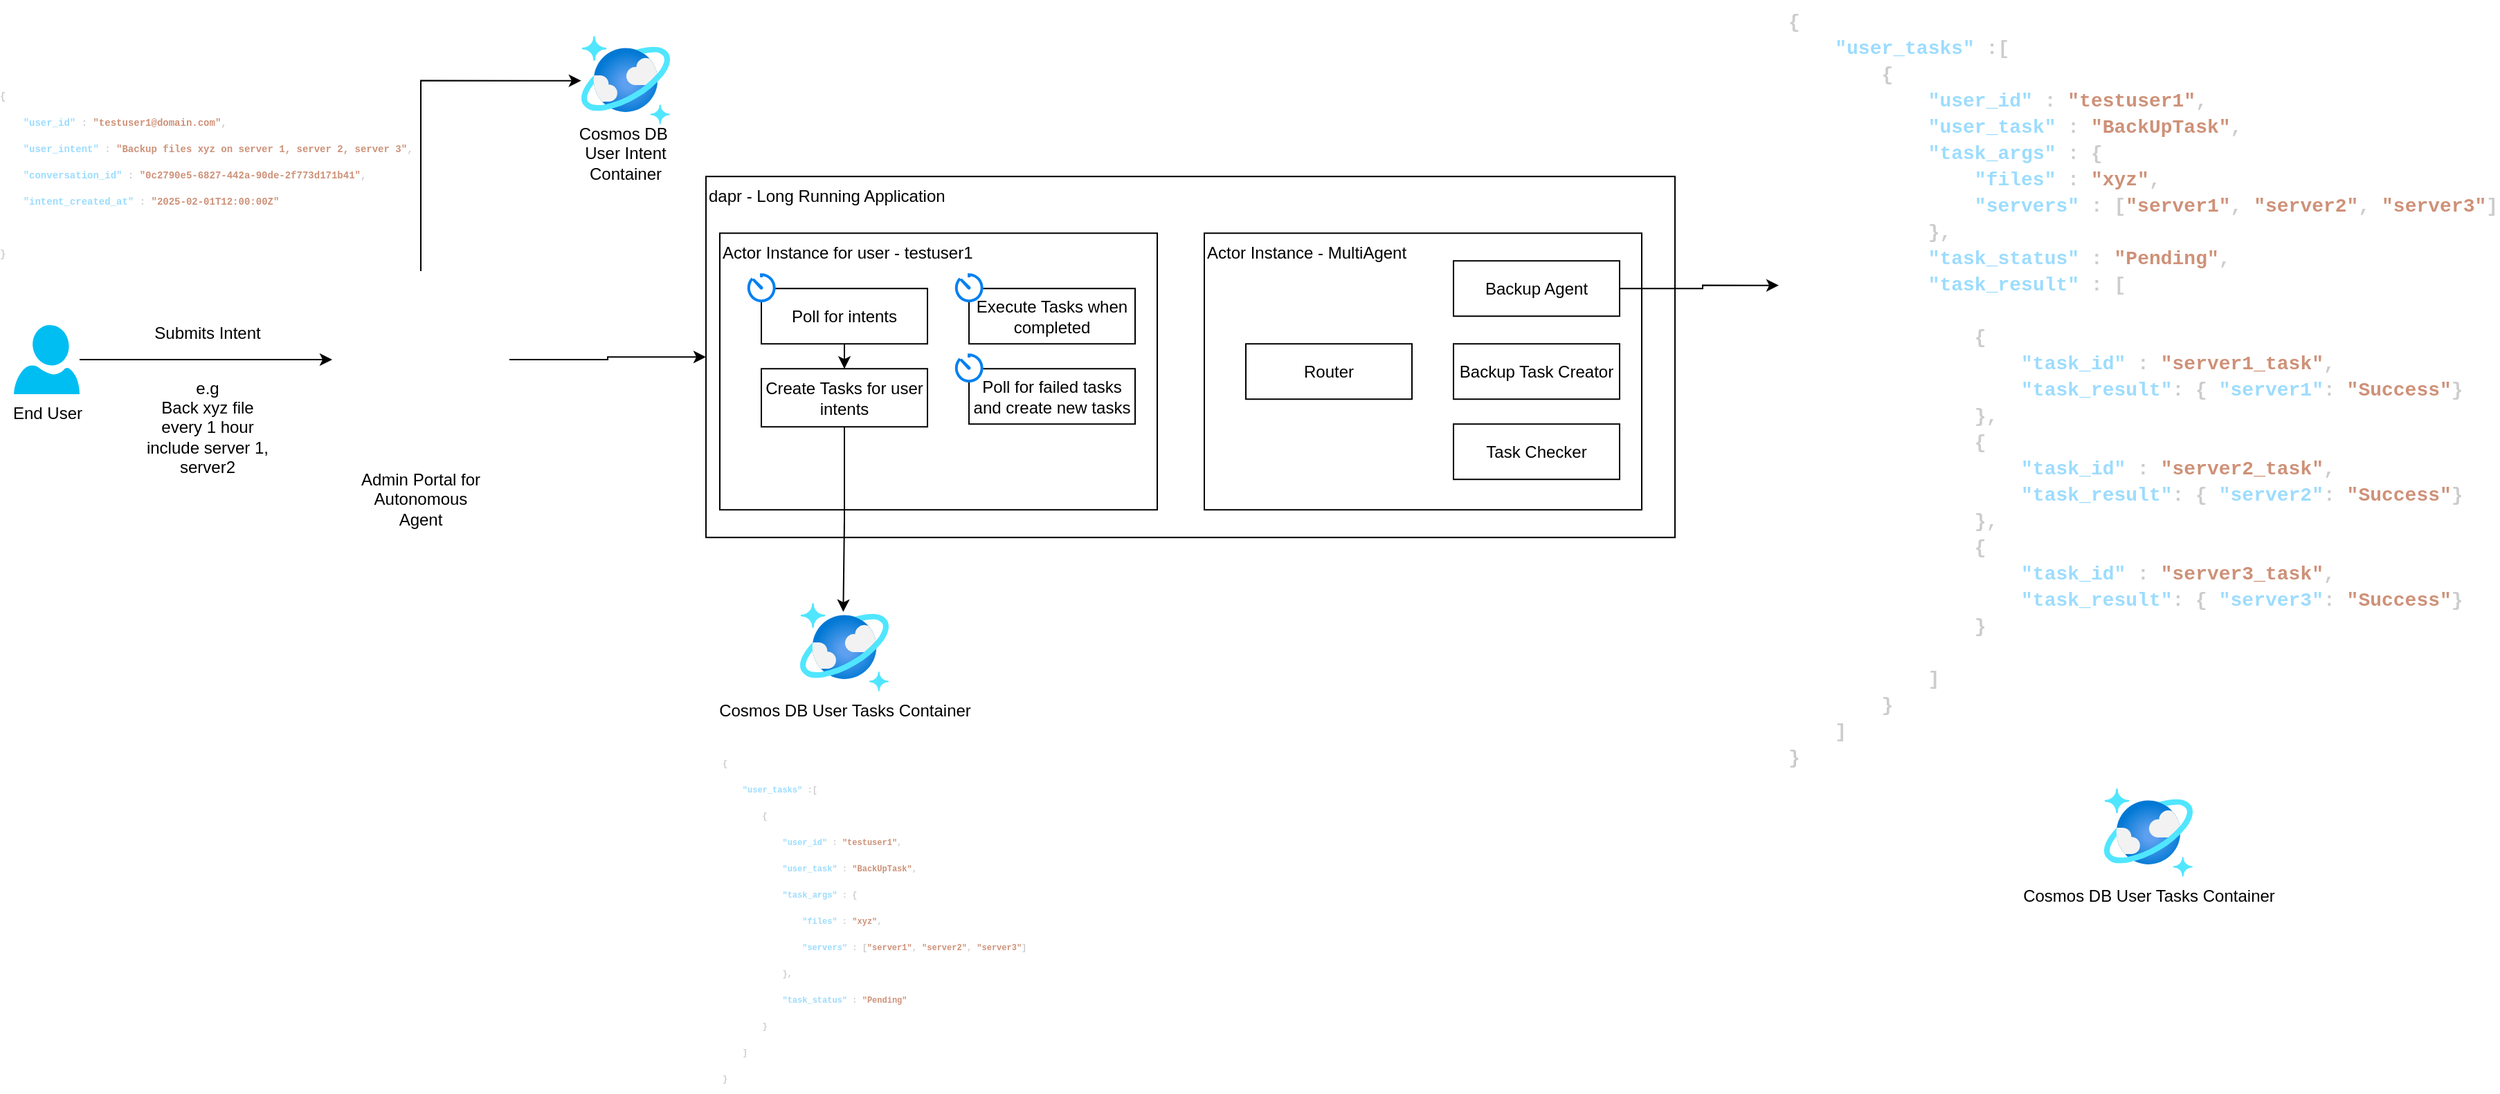 <mxfile version="26.0.10">
  <diagram name="Page-1" id="K0oCxp89qDIXr9hEt2mJ">
    <mxGraphModel dx="1475" dy="1024" grid="1" gridSize="10" guides="1" tooltips="1" connect="1" arrows="1" fold="1" page="1" pageScale="1" pageWidth="850" pageHeight="1100" math="0" shadow="0">
      <root>
        <mxCell id="0" />
        <mxCell id="1" parent="0" />
        <mxCell id="KVgxJj5szUVQEYvC7GFh-10" style="edgeStyle=orthogonalEdgeStyle;rounded=0;orthogonalLoop=1;jettySize=auto;html=1;exitX=1;exitY=0.5;exitDx=0;exitDy=0;entryX=0;entryY=0.5;entryDx=0;entryDy=0;" edge="1" parent="1" source="KbBeaDYyXb4g7AQegkjA-1" target="KbBeaDYyXb4g7AQegkjA-21">
          <mxGeometry relative="1" as="geometry" />
        </mxCell>
        <mxCell id="KbBeaDYyXb4g7AQegkjA-1" value="" style="shape=image;html=1;verticalAlign=top;verticalLabelPosition=bottom;labelBackgroundColor=#ffffff;imageAspect=0;aspect=fixed;image=https://cdn4.iconfinder.com/data/icons/essentials-74/24/004_-_Website-128.png" parent="1" vertex="1">
          <mxGeometry x="280" y="330" width="128" height="128" as="geometry" />
        </mxCell>
        <mxCell id="KbBeaDYyXb4g7AQegkjA-3" style="edgeStyle=orthogonalEdgeStyle;rounded=0;orthogonalLoop=1;jettySize=auto;html=1;entryX=0;entryY=0.5;entryDx=0;entryDy=0;" parent="1" source="KbBeaDYyXb4g7AQegkjA-2" target="KbBeaDYyXb4g7AQegkjA-1" edge="1">
          <mxGeometry relative="1" as="geometry" />
        </mxCell>
        <mxCell id="KbBeaDYyXb4g7AQegkjA-2" value="End User" style="verticalLabelPosition=bottom;html=1;verticalAlign=top;align=center;strokeColor=none;fillColor=#00BEF2;shape=mxgraph.azure.user;" parent="1" vertex="1">
          <mxGeometry x="50" y="369" width="47.5" height="50" as="geometry" />
        </mxCell>
        <mxCell id="KbBeaDYyXb4g7AQegkjA-4" value="Submits Intent" style="text;html=1;align=center;verticalAlign=middle;whiteSpace=wrap;rounded=0;" parent="1" vertex="1">
          <mxGeometry x="140" y="360" width="100" height="30" as="geometry" />
        </mxCell>
        <mxCell id="KbBeaDYyXb4g7AQegkjA-6" value="e.g&lt;br&gt;Back xyz file every 1 hour include server 1, server2" style="text;html=1;align=center;verticalAlign=middle;whiteSpace=wrap;rounded=0;" parent="1" vertex="1">
          <mxGeometry x="140" y="428" width="100" height="30" as="geometry" />
        </mxCell>
        <mxCell id="KbBeaDYyXb4g7AQegkjA-7" value="Admin Portal for Autonomous Agent" style="text;html=1;align=center;verticalAlign=middle;whiteSpace=wrap;rounded=0;" parent="1" vertex="1">
          <mxGeometry x="294" y="480" width="100" height="30" as="geometry" />
        </mxCell>
        <mxCell id="KbBeaDYyXb4g7AQegkjA-8" value="" style="image;aspect=fixed;html=1;points=[];align=center;fontSize=12;image=img/lib/azure2/databases/Azure_Cosmos_DB.svg;" parent="1" vertex="1">
          <mxGeometry x="460" y="160" width="64" height="64" as="geometry" />
        </mxCell>
        <mxCell id="KbBeaDYyXb4g7AQegkjA-9" value="Cosmos DB&amp;nbsp;&lt;div&gt;User Intent Container&lt;/div&gt;" style="text;html=1;align=center;verticalAlign=middle;whiteSpace=wrap;rounded=0;" parent="1" vertex="1">
          <mxGeometry x="442" y="230" width="100" height="30" as="geometry" />
        </mxCell>
        <mxCell id="KbBeaDYyXb4g7AQegkjA-10" style="edgeStyle=orthogonalEdgeStyle;rounded=0;orthogonalLoop=1;jettySize=auto;html=1;exitX=0.5;exitY=0;exitDx=0;exitDy=0;entryX=-0.002;entryY=0.505;entryDx=0;entryDy=0;entryPerimeter=0;" parent="1" source="KbBeaDYyXb4g7AQegkjA-1" target="KbBeaDYyXb4g7AQegkjA-8" edge="1">
          <mxGeometry relative="1" as="geometry" />
        </mxCell>
        <mxCell id="KbBeaDYyXb4g7AQegkjA-21" value="dapr - Long Running Application" style="rounded=0;whiteSpace=wrap;html=1;verticalAlign=top;align=left;" parent="1" vertex="1">
          <mxGeometry x="550" y="261.61" width="700" height="261" as="geometry" />
        </mxCell>
        <mxCell id="KbBeaDYyXb4g7AQegkjA-22" value="Actor Instance for user - testuser1" style="rounded=0;whiteSpace=wrap;html=1;verticalAlign=top;align=left;" parent="1" vertex="1">
          <mxGeometry x="560" y="302.61" width="316" height="200" as="geometry" />
        </mxCell>
        <mxCell id="KbBeaDYyXb4g7AQegkjA-26" style="edgeStyle=orthogonalEdgeStyle;rounded=0;orthogonalLoop=1;jettySize=auto;html=1;" parent="1" source="KbBeaDYyXb4g7AQegkjA-23" target="KbBeaDYyXb4g7AQegkjA-24" edge="1">
          <mxGeometry relative="1" as="geometry" />
        </mxCell>
        <mxCell id="KbBeaDYyXb4g7AQegkjA-23" value="Poll for intents" style="rounded=0;whiteSpace=wrap;html=1;" parent="1" vertex="1">
          <mxGeometry x="590" y="342.61" width="120" height="40" as="geometry" />
        </mxCell>
        <mxCell id="KbBeaDYyXb4g7AQegkjA-24" value="Create Tasks for user intents" style="rounded=0;whiteSpace=wrap;html=1;" parent="1" vertex="1">
          <mxGeometry x="590" y="400.61" width="120" height="42" as="geometry" />
        </mxCell>
        <mxCell id="KbBeaDYyXb4g7AQegkjA-28" value="" style="html=1;verticalLabelPosition=bottom;align=center;labelBackgroundColor=#ffffff;verticalAlign=top;strokeWidth=2;strokeColor=#0080F0;shadow=0;dashed=0;shape=mxgraph.ios7.icons.gauge;" parent="1" vertex="1">
          <mxGeometry x="580" y="332.61" width="20" height="20" as="geometry" />
        </mxCell>
        <mxCell id="KbBeaDYyXb4g7AQegkjA-29" value="Execute Tasks when completed" style="rounded=0;whiteSpace=wrap;html=1;" parent="1" vertex="1">
          <mxGeometry x="740" y="342.61" width="120" height="40" as="geometry" />
        </mxCell>
        <mxCell id="KbBeaDYyXb4g7AQegkjA-30" value="" style="html=1;verticalLabelPosition=bottom;align=center;labelBackgroundColor=#ffffff;verticalAlign=top;strokeWidth=2;strokeColor=#0080F0;shadow=0;dashed=0;shape=mxgraph.ios7.icons.gauge;" parent="1" vertex="1">
          <mxGeometry x="730" y="332.61" width="20" height="20" as="geometry" />
        </mxCell>
        <mxCell id="KbBeaDYyXb4g7AQegkjA-31" value="Poll for failed tasks and create new tasks" style="rounded=0;whiteSpace=wrap;html=1;" parent="1" vertex="1">
          <mxGeometry x="740" y="400.61" width="120" height="40" as="geometry" />
        </mxCell>
        <mxCell id="KbBeaDYyXb4g7AQegkjA-32" value="" style="html=1;verticalLabelPosition=bottom;align=center;labelBackgroundColor=#ffffff;verticalAlign=top;strokeWidth=2;strokeColor=#0080F0;shadow=0;dashed=0;shape=mxgraph.ios7.icons.gauge;" parent="1" vertex="1">
          <mxGeometry x="730" y="390.61" width="20" height="20" as="geometry" />
        </mxCell>
        <mxCell id="KbBeaDYyXb4g7AQegkjA-33" value="Cosmos DB User Tasks Container" style="image;aspect=fixed;html=1;points=[];align=center;fontSize=12;image=img/lib/azure2/databases/Azure_Cosmos_DB.svg;" parent="1" vertex="1">
          <mxGeometry x="618" y="570" width="64" height="64" as="geometry" />
        </mxCell>
        <mxCell id="KbBeaDYyXb4g7AQegkjA-34" style="edgeStyle=orthogonalEdgeStyle;rounded=0;orthogonalLoop=1;jettySize=auto;html=1;entryX=0.487;entryY=0.059;entryDx=0;entryDy=0;entryPerimeter=0;" parent="1" source="KbBeaDYyXb4g7AQegkjA-24" edge="1">
          <mxGeometry relative="1" as="geometry">
            <mxPoint x="649.168" y="576.386" as="targetPoint" />
          </mxGeometry>
        </mxCell>
        <mxCell id="KbBeaDYyXb4g7AQegkjA-35" value="&lt;div style=&quot;color: rgb(204, 204, 204); font-family: Consolas, &amp;quot;Courier New&amp;quot;, monospace; line-height: 19px; white-space: pre;&quot;&gt;&lt;div&gt;&lt;span style=&quot;color: #cccccc;&quot;&gt;{&lt;/span&gt;&lt;/div&gt;&lt;div&gt;&lt;span style=&quot;color: #cccccc;&quot;&gt;&amp;nbsp; &amp;nbsp; &lt;/span&gt;&lt;span style=&quot;color: #9cdcfe;&quot;&gt;&quot;user_tasks&quot;&lt;/span&gt;&lt;span style=&quot;color: #cccccc;&quot;&gt; :[&lt;/span&gt;&lt;/div&gt;&lt;div&gt;&lt;span style=&quot;color: #cccccc;&quot;&gt;&amp;nbsp; &amp;nbsp; &amp;nbsp; &amp;nbsp; {&lt;/span&gt;&lt;/div&gt;&lt;div&gt;&lt;span style=&quot;color: #cccccc;&quot;&gt;&amp;nbsp; &amp;nbsp; &amp;nbsp; &amp;nbsp; &amp;nbsp; &amp;nbsp; &lt;/span&gt;&lt;span style=&quot;color: #9cdcfe;&quot;&gt;&quot;user_id&quot;&lt;/span&gt;&lt;span style=&quot;color: #cccccc;&quot;&gt; : &lt;/span&gt;&lt;span style=&quot;color: #ce9178;&quot;&gt;&quot;testuser1&quot;&lt;/span&gt;&lt;span style=&quot;color: #cccccc;&quot;&gt;,&lt;/span&gt;&lt;/div&gt;&lt;div&gt;&lt;span style=&quot;color: #cccccc;&quot;&gt;&amp;nbsp; &amp;nbsp; &amp;nbsp; &amp;nbsp; &amp;nbsp; &amp;nbsp; &lt;/span&gt;&lt;span style=&quot;color: #9cdcfe;&quot;&gt;&quot;user_task&quot;&lt;/span&gt;&lt;span style=&quot;color: #cccccc;&quot;&gt; : &lt;/span&gt;&lt;span style=&quot;color: #ce9178;&quot;&gt;&quot;BackUpTask&quot;&lt;/span&gt;&lt;span style=&quot;color: #cccccc;&quot;&gt;,&lt;/span&gt;&lt;/div&gt;&lt;div&gt;&lt;span style=&quot;color: #cccccc;&quot;&gt;&amp;nbsp; &amp;nbsp; &amp;nbsp; &amp;nbsp; &amp;nbsp; &amp;nbsp; &lt;/span&gt;&lt;span style=&quot;color: #9cdcfe;&quot;&gt;&quot;task_args&quot;&lt;/span&gt;&lt;span style=&quot;color: #cccccc;&quot;&gt; : {&lt;/span&gt;&lt;/div&gt;&lt;div&gt;&lt;span style=&quot;color: #cccccc;&quot;&gt;&amp;nbsp; &amp;nbsp; &amp;nbsp; &amp;nbsp; &amp;nbsp; &amp;nbsp; &amp;nbsp; &amp;nbsp; &lt;/span&gt;&lt;span style=&quot;color: #9cdcfe;&quot;&gt;&quot;files&quot;&lt;/span&gt;&lt;span style=&quot;color: #cccccc;&quot;&gt; : &lt;/span&gt;&lt;span style=&quot;color: #ce9178;&quot;&gt;&quot;xyz&quot;&lt;/span&gt;&lt;span style=&quot;color: #cccccc;&quot;&gt;,&lt;/span&gt;&lt;/div&gt;&lt;div&gt;&lt;span style=&quot;color: #cccccc;&quot;&gt;&amp;nbsp; &amp;nbsp; &amp;nbsp; &amp;nbsp; &amp;nbsp; &amp;nbsp; &amp;nbsp; &amp;nbsp; &lt;/span&gt;&lt;span style=&quot;color: #9cdcfe;&quot;&gt;&quot;servers&quot;&lt;/span&gt;&lt;span style=&quot;color: #cccccc;&quot;&gt; : [&lt;/span&gt;&lt;span style=&quot;color: #ce9178;&quot;&gt;&quot;server1&quot;&lt;/span&gt;&lt;span style=&quot;color: #cccccc;&quot;&gt;, &lt;/span&gt;&lt;span style=&quot;color: #ce9178;&quot;&gt;&quot;server2&quot;&lt;/span&gt;&lt;span style=&quot;color: #cccccc;&quot;&gt;, &lt;/span&gt;&lt;span style=&quot;color: #ce9178;&quot;&gt;&quot;server3&quot;&lt;/span&gt;&lt;span style=&quot;color: #cccccc;&quot;&gt;]&lt;/span&gt;&lt;/div&gt;&lt;div&gt;&lt;span style=&quot;color: #cccccc;&quot;&gt;&amp;nbsp; &amp;nbsp; &amp;nbsp; &amp;nbsp; &amp;nbsp; &amp;nbsp; },&lt;/span&gt;&lt;/div&gt;&lt;div&gt;&lt;span style=&quot;color: #cccccc;&quot;&gt;&amp;nbsp; &amp;nbsp; &amp;nbsp; &amp;nbsp; &amp;nbsp; &amp;nbsp; &lt;/span&gt;&lt;span style=&quot;color: #9cdcfe;&quot;&gt;&quot;task_status&quot;&lt;/span&gt;&lt;span style=&quot;color: #cccccc;&quot;&gt; : &lt;/span&gt;&lt;span style=&quot;color: #ce9178;&quot;&gt;&quot;Pending&quot;&lt;/span&gt;&lt;/div&gt;&lt;div&gt;&lt;span style=&quot;color: #cccccc;&quot;&gt;&amp;nbsp; &amp;nbsp; &amp;nbsp; &amp;nbsp; }&lt;/span&gt;&lt;/div&gt;&lt;div&gt;&lt;span style=&quot;color: #cccccc;&quot;&gt;&amp;nbsp; &amp;nbsp; ]&lt;/span&gt;&lt;/div&gt;&lt;div&gt;&lt;span style=&quot;color: #cccccc;&quot;&gt;}&lt;/span&gt;&lt;/div&gt;&lt;/div&gt;" style="text;whiteSpace=wrap;html=1;labelBackgroundColor=default;fontSize=6;fontStyle=1" parent="1" vertex="1">
          <mxGeometry x="560" y="670" width="200" height="230" as="geometry" />
        </mxCell>
        <UserObject label="&lt;div style=&quot;color: rgb(204, 204, 204); font-family: Consolas, &amp;quot;Courier New&amp;quot;, monospace; line-height: 19px; white-space: pre;&quot;&gt;&lt;div&gt;&lt;span style=&quot;color: #cccccc;&quot;&gt;{&lt;/span&gt;&lt;/div&gt;&lt;div&gt;&lt;span style=&quot;color: #cccccc;&quot;&gt;&amp;nbsp; &amp;nbsp; &lt;/span&gt;&lt;span style=&quot;color: #9cdcfe;&quot;&gt;&quot;user_id&quot;&lt;/span&gt;&lt;span style=&quot;color: #cccccc;&quot;&gt; : &lt;/span&gt;&lt;span style=&quot;color: #ce9178;&quot;&gt;&quot;testuser1@domain.com&quot;&lt;/span&gt;&lt;span style=&quot;color: #cccccc;&quot;&gt;,&lt;/span&gt;&lt;/div&gt;&lt;div&gt;&lt;span style=&quot;color: #cccccc;&quot;&gt;&amp;nbsp; &amp;nbsp; &lt;/span&gt;&lt;span style=&quot;color: #9cdcfe;&quot;&gt;&quot;user_intent&quot;&lt;/span&gt;&lt;span style=&quot;color: #cccccc;&quot;&gt; : &lt;/span&gt;&lt;span style=&quot;color: #ce9178;&quot;&gt;&quot;Backup files xyz on server 1, server 2, server 3&quot;&lt;/span&gt;&lt;span style=&quot;color: #cccccc;&quot;&gt;,&lt;/span&gt;&lt;/div&gt;&lt;div&gt;&lt;span style=&quot;color: #cccccc;&quot;&gt;&amp;nbsp; &amp;nbsp; &lt;/span&gt;&lt;span style=&quot;color: #9cdcfe;&quot;&gt;&quot;conversation_id&quot;&lt;/span&gt;&lt;span style=&quot;color: #cccccc;&quot;&gt; : &lt;/span&gt;&lt;span style=&quot;color: #ce9178;&quot;&gt;&quot;0c2790e5-6827-442a-90de-2f773d171b41&quot;&lt;/span&gt;&lt;span style=&quot;color: #cccccc;&quot;&gt;,&lt;/span&gt;&lt;/div&gt;&lt;div&gt;&lt;span style=&quot;color: #cccccc;&quot;&gt;&amp;nbsp; &amp;nbsp; &lt;/span&gt;&lt;span style=&quot;color: #9cdcfe;&quot;&gt;&quot;intent_created_at&quot;&lt;/span&gt;&lt;span style=&quot;color: #cccccc;&quot;&gt; : &lt;/span&gt;&lt;span style=&quot;color: #ce9178;&quot;&gt;&quot;2025-02-01T12:00:00Z&quot;&lt;/span&gt;&lt;/div&gt;&lt;br&gt;&lt;div&gt;&lt;span style=&quot;color: #cccccc;&quot;&gt;}&lt;/span&gt;&lt;/div&gt;&lt;/div&gt;" link="&lt;div style=&quot;color: #cccccc;background-color: #1f1f1f;font-family: Consolas, &#39;Courier New&#39;, monospace;font-weight: normal;font-size: 14px;line-height: 19px;white-space: pre;&quot;&gt;&lt;div&gt;&lt;span style=&quot;color: #cccccc;&quot;&gt;{&lt;/span&gt;&lt;/div&gt;&lt;div&gt;&lt;span style=&quot;color: #cccccc;&quot;&gt;&amp;nbsp; &amp;nbsp; &lt;/span&gt;&lt;span style=&quot;color: #9cdcfe;&quot;&gt;&quot;user_id&quot;&lt;/span&gt;&lt;span style=&quot;color: #cccccc;&quot;&gt; : &lt;/span&gt;&lt;span style=&quot;color: #ce9178;&quot;&gt;&quot;testuser1@domain.com&quot;&lt;/span&gt;&lt;span style=&quot;color: #cccccc;&quot;&gt;,&lt;/span&gt;&lt;/div&gt;&lt;div&gt;&lt;span style=&quot;color: #cccccc;&quot;&gt;&amp;nbsp; &amp;nbsp; &lt;/span&gt;&lt;span style=&quot;color: #9cdcfe;&quot;&gt;&quot;user_intent&quot;&lt;/span&gt;&lt;span style=&quot;color: #cccccc;&quot;&gt; : &lt;/span&gt;&lt;span style=&quot;color: #ce9178;&quot;&gt;&quot;Backup files xyz on server 1, server 2, server 3&quot;&lt;/span&gt;&lt;span style=&quot;color: #cccccc;&quot;&gt;,&lt;/span&gt;&lt;/div&gt;&lt;div&gt;&lt;span style=&quot;color: #cccccc;&quot;&gt;&amp;nbsp; &amp;nbsp; &lt;/span&gt;&lt;span style=&quot;color: #9cdcfe;&quot;&gt;&quot;conversation_id&quot;&lt;/span&gt;&lt;span style=&quot;color: #cccccc;&quot;&gt; : &lt;/span&gt;&lt;span style=&quot;color: #ce9178;&quot;&gt;&quot;0c2790e5-6827-442a-90de-2f773d171b41&quot;&lt;/span&gt;&lt;span style=&quot;color: #cccccc;&quot;&gt;,&lt;/span&gt;&lt;/div&gt;&lt;div&gt;&lt;span style=&quot;color: #cccccc;&quot;&gt;&amp;nbsp; &amp;nbsp; &lt;/span&gt;&lt;span style=&quot;color: #9cdcfe;&quot;&gt;&quot;intent_created_at&quot;&lt;/span&gt;&lt;span style=&quot;color: #cccccc;&quot;&gt; : &lt;/span&gt;&lt;span style=&quot;color: #ce9178;&quot;&gt;&quot;2025-02-01T12:00:00Z&quot;&lt;/span&gt;&lt;/div&gt;&lt;br&gt;&lt;div&gt;&lt;span style=&quot;color: #cccccc;&quot;&gt;}&lt;/span&gt;&lt;/div&gt;&lt;/div&gt;" id="KbBeaDYyXb4g7AQegkjA-36">
          <mxCell style="text;whiteSpace=wrap;html=1;labelBackgroundColor=default;fontSize=7;fontStyle=1;spacing=0;" parent="1" vertex="1">
            <mxGeometry x="40" y="190" width="276" height="140" as="geometry" />
          </mxCell>
        </UserObject>
        <mxCell id="KVgxJj5szUVQEYvC7GFh-1" value="Actor Instance - MultiAgent" style="rounded=0;whiteSpace=wrap;html=1;verticalAlign=top;align=left;" vertex="1" parent="1">
          <mxGeometry x="910" y="302.61" width="316" height="200" as="geometry" />
        </mxCell>
        <mxCell id="KVgxJj5szUVQEYvC7GFh-2" value="Router" style="rounded=0;whiteSpace=wrap;html=1;" vertex="1" parent="1">
          <mxGeometry x="940" y="382.61" width="120" height="40" as="geometry" />
        </mxCell>
        <mxCell id="KVgxJj5szUVQEYvC7GFh-3" value="Backup Agent" style="rounded=0;whiteSpace=wrap;html=1;" vertex="1" parent="1">
          <mxGeometry x="1090" y="322.61" width="120" height="40" as="geometry" />
        </mxCell>
        <mxCell id="KVgxJj5szUVQEYvC7GFh-4" value="Backup Task Creator" style="rounded=0;whiteSpace=wrap;html=1;" vertex="1" parent="1">
          <mxGeometry x="1090" y="382.61" width="120" height="40" as="geometry" />
        </mxCell>
        <mxCell id="KVgxJj5szUVQEYvC7GFh-5" value="Task Checker" style="rounded=0;whiteSpace=wrap;html=1;" vertex="1" parent="1">
          <mxGeometry x="1090" y="440.61" width="120" height="40" as="geometry" />
        </mxCell>
        <mxCell id="KVgxJj5szUVQEYvC7GFh-7" value="&lt;div style=&quot;color: rgb(204, 204, 204); font-family: Consolas, &amp;quot;Courier New&amp;quot;, monospace; font-size: 14px; line-height: 19px; white-space: pre;&quot;&gt;&lt;div&gt;&lt;span style=&quot;color: #cccccc;&quot;&gt;{&lt;/span&gt;&lt;/div&gt;&lt;div&gt;&lt;span style=&quot;color: #cccccc;&quot;&gt;&amp;nbsp; &amp;nbsp; &lt;/span&gt;&lt;span style=&quot;color: #9cdcfe;&quot;&gt;&quot;user_tasks&quot;&lt;/span&gt;&lt;span style=&quot;color: #cccccc;&quot;&gt; :[&lt;/span&gt;&lt;/div&gt;&lt;div&gt;&lt;span style=&quot;color: #cccccc;&quot;&gt;&amp;nbsp; &amp;nbsp; &amp;nbsp; &amp;nbsp; {&lt;/span&gt;&lt;/div&gt;&lt;div&gt;&lt;span style=&quot;color: #cccccc;&quot;&gt;&amp;nbsp; &amp;nbsp; &amp;nbsp; &amp;nbsp; &amp;nbsp; &amp;nbsp; &lt;/span&gt;&lt;span style=&quot;color: #9cdcfe;&quot;&gt;&quot;user_id&quot;&lt;/span&gt;&lt;span style=&quot;color: #cccccc;&quot;&gt; : &lt;/span&gt;&lt;span style=&quot;color: #ce9178;&quot;&gt;&quot;testuser1&quot;&lt;/span&gt;&lt;span style=&quot;color: #cccccc;&quot;&gt;,&lt;/span&gt;&lt;/div&gt;&lt;div&gt;&lt;span style=&quot;color: #cccccc;&quot;&gt;&amp;nbsp; &amp;nbsp; &amp;nbsp; &amp;nbsp; &amp;nbsp; &amp;nbsp; &lt;/span&gt;&lt;span style=&quot;color: #9cdcfe;&quot;&gt;&quot;user_task&quot;&lt;/span&gt;&lt;span style=&quot;color: #cccccc;&quot;&gt; : &lt;/span&gt;&lt;span style=&quot;color: #ce9178;&quot;&gt;&quot;BackUpTask&quot;&lt;/span&gt;&lt;span style=&quot;color: #cccccc;&quot;&gt;,&lt;/span&gt;&lt;/div&gt;&lt;div&gt;&lt;span style=&quot;color: #cccccc;&quot;&gt;&amp;nbsp; &amp;nbsp; &amp;nbsp; &amp;nbsp; &amp;nbsp; &amp;nbsp; &lt;/span&gt;&lt;span style=&quot;color: #9cdcfe;&quot;&gt;&quot;task_args&quot;&lt;/span&gt;&lt;span style=&quot;color: #cccccc;&quot;&gt; : {&lt;/span&gt;&lt;/div&gt;&lt;div&gt;&lt;span style=&quot;color: #cccccc;&quot;&gt;&amp;nbsp; &amp;nbsp; &amp;nbsp; &amp;nbsp; &amp;nbsp; &amp;nbsp; &amp;nbsp; &amp;nbsp; &lt;/span&gt;&lt;span style=&quot;color: #9cdcfe;&quot;&gt;&quot;files&quot;&lt;/span&gt;&lt;span style=&quot;color: #cccccc;&quot;&gt; : &lt;/span&gt;&lt;span style=&quot;color: #ce9178;&quot;&gt;&quot;xyz&quot;&lt;/span&gt;&lt;span style=&quot;color: #cccccc;&quot;&gt;,&lt;/span&gt;&lt;/div&gt;&lt;div&gt;&lt;span style=&quot;color: #cccccc;&quot;&gt;&amp;nbsp; &amp;nbsp; &amp;nbsp; &amp;nbsp; &amp;nbsp; &amp;nbsp; &amp;nbsp; &amp;nbsp; &lt;/span&gt;&lt;span style=&quot;color: #9cdcfe;&quot;&gt;&quot;servers&quot;&lt;/span&gt;&lt;span style=&quot;color: #cccccc;&quot;&gt; : [&lt;/span&gt;&lt;span style=&quot;color: #ce9178;&quot;&gt;&quot;server1&quot;&lt;/span&gt;&lt;span style=&quot;color: #cccccc;&quot;&gt;, &lt;/span&gt;&lt;span style=&quot;color: #ce9178;&quot;&gt;&quot;server2&quot;&lt;/span&gt;&lt;span style=&quot;color: #cccccc;&quot;&gt;, &lt;/span&gt;&lt;span style=&quot;color: #ce9178;&quot;&gt;&quot;server3&quot;&lt;/span&gt;&lt;span style=&quot;color: #cccccc;&quot;&gt;]&lt;/span&gt;&lt;/div&gt;&lt;div&gt;&lt;span style=&quot;color: #cccccc;&quot;&gt;&amp;nbsp; &amp;nbsp; &amp;nbsp; &amp;nbsp; &amp;nbsp; &amp;nbsp; },&lt;/span&gt;&lt;/div&gt;&lt;div&gt;&lt;span style=&quot;color: #cccccc;&quot;&gt;&amp;nbsp; &amp;nbsp; &amp;nbsp; &amp;nbsp; &amp;nbsp; &amp;nbsp; &lt;/span&gt;&lt;span style=&quot;color: #9cdcfe;&quot;&gt;&quot;task_status&quot;&lt;/span&gt;&lt;span style=&quot;color: #cccccc;&quot;&gt; : &lt;/span&gt;&lt;span style=&quot;color: #ce9178;&quot;&gt;&quot;Pending&quot;&lt;/span&gt;&lt;span style=&quot;color: #cccccc;&quot;&gt;,&lt;/span&gt;&lt;/div&gt;&lt;div&gt;&lt;span style=&quot;color: #cccccc;&quot;&gt;&amp;nbsp; &amp;nbsp; &amp;nbsp; &amp;nbsp; &amp;nbsp; &amp;nbsp; &lt;/span&gt;&lt;span style=&quot;color: #9cdcfe;&quot;&gt;&quot;task_result&quot;&lt;/span&gt;&lt;span style=&quot;color: #cccccc;&quot;&gt; : [&lt;/span&gt;&lt;/div&gt;&lt;br&gt;&lt;div&gt;&lt;span style=&quot;color: #cccccc;&quot;&gt;&amp;nbsp; &amp;nbsp; &amp;nbsp; &amp;nbsp; &amp;nbsp; &amp;nbsp; &amp;nbsp; &amp;nbsp; {&lt;/span&gt;&lt;/div&gt;&lt;div&gt;&lt;span style=&quot;color: #cccccc;&quot;&gt;&amp;nbsp; &amp;nbsp; &amp;nbsp; &amp;nbsp; &amp;nbsp; &amp;nbsp; &amp;nbsp; &amp;nbsp; &amp;nbsp; &amp;nbsp; &lt;/span&gt;&lt;span style=&quot;color: #9cdcfe;&quot;&gt;&quot;task_id&quot;&lt;/span&gt;&lt;span style=&quot;color: #cccccc;&quot;&gt; : &lt;/span&gt;&lt;span style=&quot;color: #ce9178;&quot;&gt;&quot;server1_task&quot;&lt;/span&gt;&lt;span style=&quot;color: #cccccc;&quot;&gt;,&lt;/span&gt;&lt;/div&gt;&lt;div&gt;&lt;span style=&quot;color: #cccccc;&quot;&gt;&amp;nbsp; &amp;nbsp; &amp;nbsp; &amp;nbsp; &amp;nbsp; &amp;nbsp; &amp;nbsp; &amp;nbsp; &amp;nbsp; &amp;nbsp; &lt;/span&gt;&lt;span style=&quot;color: #9cdcfe;&quot;&gt;&quot;task_result&quot;&lt;/span&gt;&lt;span style=&quot;color: #cccccc;&quot;&gt;: { &lt;/span&gt;&lt;span style=&quot;color: #9cdcfe;&quot;&gt;&quot;server1&quot;&lt;/span&gt;&lt;span style=&quot;color: #cccccc;&quot;&gt;: &lt;/span&gt;&lt;span style=&quot;color: #ce9178;&quot;&gt;&quot;Success&quot;&lt;/span&gt;&lt;span style=&quot;color: #cccccc;&quot;&gt;}&lt;/span&gt;&lt;/div&gt;&lt;div&gt;&lt;span style=&quot;color: #cccccc;&quot;&gt;&amp;nbsp; &amp;nbsp; &amp;nbsp; &amp;nbsp; &amp;nbsp; &amp;nbsp; &amp;nbsp; &amp;nbsp; },&lt;/span&gt;&lt;/div&gt;&lt;div&gt;&lt;span style=&quot;color: #cccccc;&quot;&gt;&amp;nbsp; &amp;nbsp; &amp;nbsp; &amp;nbsp; &amp;nbsp; &amp;nbsp; &amp;nbsp; &amp;nbsp; {&lt;/span&gt;&lt;/div&gt;&lt;div&gt;&lt;span style=&quot;color: #cccccc;&quot;&gt;&amp;nbsp; &amp;nbsp; &amp;nbsp; &amp;nbsp; &amp;nbsp; &amp;nbsp; &amp;nbsp; &amp;nbsp; &amp;nbsp; &amp;nbsp; &lt;/span&gt;&lt;span style=&quot;color: #9cdcfe;&quot;&gt;&quot;task_id&quot;&lt;/span&gt;&lt;span style=&quot;color: #cccccc;&quot;&gt; : &lt;/span&gt;&lt;span style=&quot;color: #ce9178;&quot;&gt;&quot;server2_task&quot;&lt;/span&gt;&lt;span style=&quot;color: #cccccc;&quot;&gt;,&lt;/span&gt;&lt;/div&gt;&lt;div&gt;&lt;span style=&quot;color: #cccccc;&quot;&gt;&amp;nbsp; &amp;nbsp; &amp;nbsp; &amp;nbsp; &amp;nbsp; &amp;nbsp; &amp;nbsp; &amp;nbsp; &amp;nbsp; &amp;nbsp; &lt;/span&gt;&lt;span style=&quot;color: #9cdcfe;&quot;&gt;&quot;task_result&quot;&lt;/span&gt;&lt;span style=&quot;color: #cccccc;&quot;&gt;: { &lt;/span&gt;&lt;span style=&quot;color: #9cdcfe;&quot;&gt;&quot;server2&quot;&lt;/span&gt;&lt;span style=&quot;color: #cccccc;&quot;&gt;: &lt;/span&gt;&lt;span style=&quot;color: #ce9178;&quot;&gt;&quot;Success&quot;&lt;/span&gt;&lt;span style=&quot;color: #cccccc;&quot;&gt;}&lt;/span&gt;&lt;/div&gt;&lt;div&gt;&lt;span style=&quot;color: #cccccc;&quot;&gt;&amp;nbsp; &amp;nbsp; &amp;nbsp; &amp;nbsp; &amp;nbsp; &amp;nbsp; &amp;nbsp; &amp;nbsp; },&lt;/span&gt;&lt;/div&gt;&lt;div&gt;&lt;span style=&quot;color: #cccccc;&quot;&gt;&amp;nbsp; &amp;nbsp; &amp;nbsp; &amp;nbsp; &amp;nbsp; &amp;nbsp; &amp;nbsp; &amp;nbsp; {&lt;/span&gt;&lt;/div&gt;&lt;div&gt;&lt;span style=&quot;color: #cccccc;&quot;&gt;&amp;nbsp; &amp;nbsp; &amp;nbsp; &amp;nbsp; &amp;nbsp; &amp;nbsp; &amp;nbsp; &amp;nbsp; &amp;nbsp; &amp;nbsp; &lt;/span&gt;&lt;span style=&quot;color: #9cdcfe;&quot;&gt;&quot;task_id&quot;&lt;/span&gt;&lt;span style=&quot;color: #cccccc;&quot;&gt; : &lt;/span&gt;&lt;span style=&quot;color: #ce9178;&quot;&gt;&quot;server3_task&quot;&lt;/span&gt;&lt;span style=&quot;color: #cccccc;&quot;&gt;,&lt;/span&gt;&lt;/div&gt;&lt;div&gt;&lt;span style=&quot;color: #cccccc;&quot;&gt;&amp;nbsp; &amp;nbsp; &amp;nbsp; &amp;nbsp; &amp;nbsp; &amp;nbsp; &amp;nbsp; &amp;nbsp; &amp;nbsp; &amp;nbsp; &lt;/span&gt;&lt;span style=&quot;color: #9cdcfe;&quot;&gt;&quot;task_result&quot;&lt;/span&gt;&lt;span style=&quot;color: #cccccc;&quot;&gt;: { &lt;/span&gt;&lt;span style=&quot;color: #9cdcfe;&quot;&gt;&quot;server3&quot;&lt;/span&gt;&lt;span style=&quot;color: #cccccc;&quot;&gt;: &lt;/span&gt;&lt;span style=&quot;color: #ce9178;&quot;&gt;&quot;Success&quot;&lt;/span&gt;&lt;span style=&quot;color: #cccccc;&quot;&gt;}&lt;/span&gt;&lt;/div&gt;&lt;div&gt;&lt;span style=&quot;color: #cccccc;&quot;&gt;&amp;nbsp; &amp;nbsp; &amp;nbsp; &amp;nbsp; &amp;nbsp; &amp;nbsp; &amp;nbsp; &amp;nbsp; }&lt;/span&gt;&lt;/div&gt;&lt;div&gt;&lt;span style=&quot;color: #cccccc;&quot;&gt;&amp;nbsp; &amp;nbsp; &amp;nbsp; &amp;nbsp; &amp;nbsp; &amp;nbsp; &amp;nbsp; &amp;nbsp; &lt;/span&gt;&lt;/div&gt;&lt;div&gt;&lt;span style=&quot;color: #cccccc;&quot;&gt;&amp;nbsp; &amp;nbsp; &amp;nbsp; &amp;nbsp; &amp;nbsp; &amp;nbsp; ]&lt;/span&gt;&lt;/div&gt;&lt;div&gt;&lt;span style=&quot;color: #cccccc;&quot;&gt;&amp;nbsp; &amp;nbsp; &amp;nbsp; &amp;nbsp; }&lt;/span&gt;&lt;/div&gt;&lt;div&gt;&lt;span style=&quot;color: #cccccc;&quot;&gt;&amp;nbsp; &amp;nbsp; ]&lt;/span&gt;&lt;/div&gt;&lt;div&gt;&lt;span style=&quot;color: #cccccc;&quot;&gt;}&lt;/span&gt;&lt;/div&gt;&lt;/div&gt;" style="text;whiteSpace=wrap;html=1;labelBackgroundColor=default;fontStyle=1" vertex="1" parent="1">
          <mxGeometry x="1330" y="134" width="500" height="570" as="geometry" />
        </mxCell>
        <mxCell id="KVgxJj5szUVQEYvC7GFh-8" style="edgeStyle=orthogonalEdgeStyle;rounded=0;orthogonalLoop=1;jettySize=auto;html=1;exitX=1;exitY=0.5;exitDx=0;exitDy=0;entryX=-0.01;entryY=0.362;entryDx=0;entryDy=0;entryPerimeter=0;" edge="1" parent="1" source="KVgxJj5szUVQEYvC7GFh-3" target="KVgxJj5szUVQEYvC7GFh-7">
          <mxGeometry relative="1" as="geometry" />
        </mxCell>
        <mxCell id="KVgxJj5szUVQEYvC7GFh-9" value="Cosmos DB User Tasks Container" style="image;aspect=fixed;html=1;points=[];align=center;fontSize=12;image=img/lib/azure2/databases/Azure_Cosmos_DB.svg;" vertex="1" parent="1">
          <mxGeometry x="1560" y="704" width="64" height="64" as="geometry" />
        </mxCell>
      </root>
    </mxGraphModel>
  </diagram>
</mxfile>
